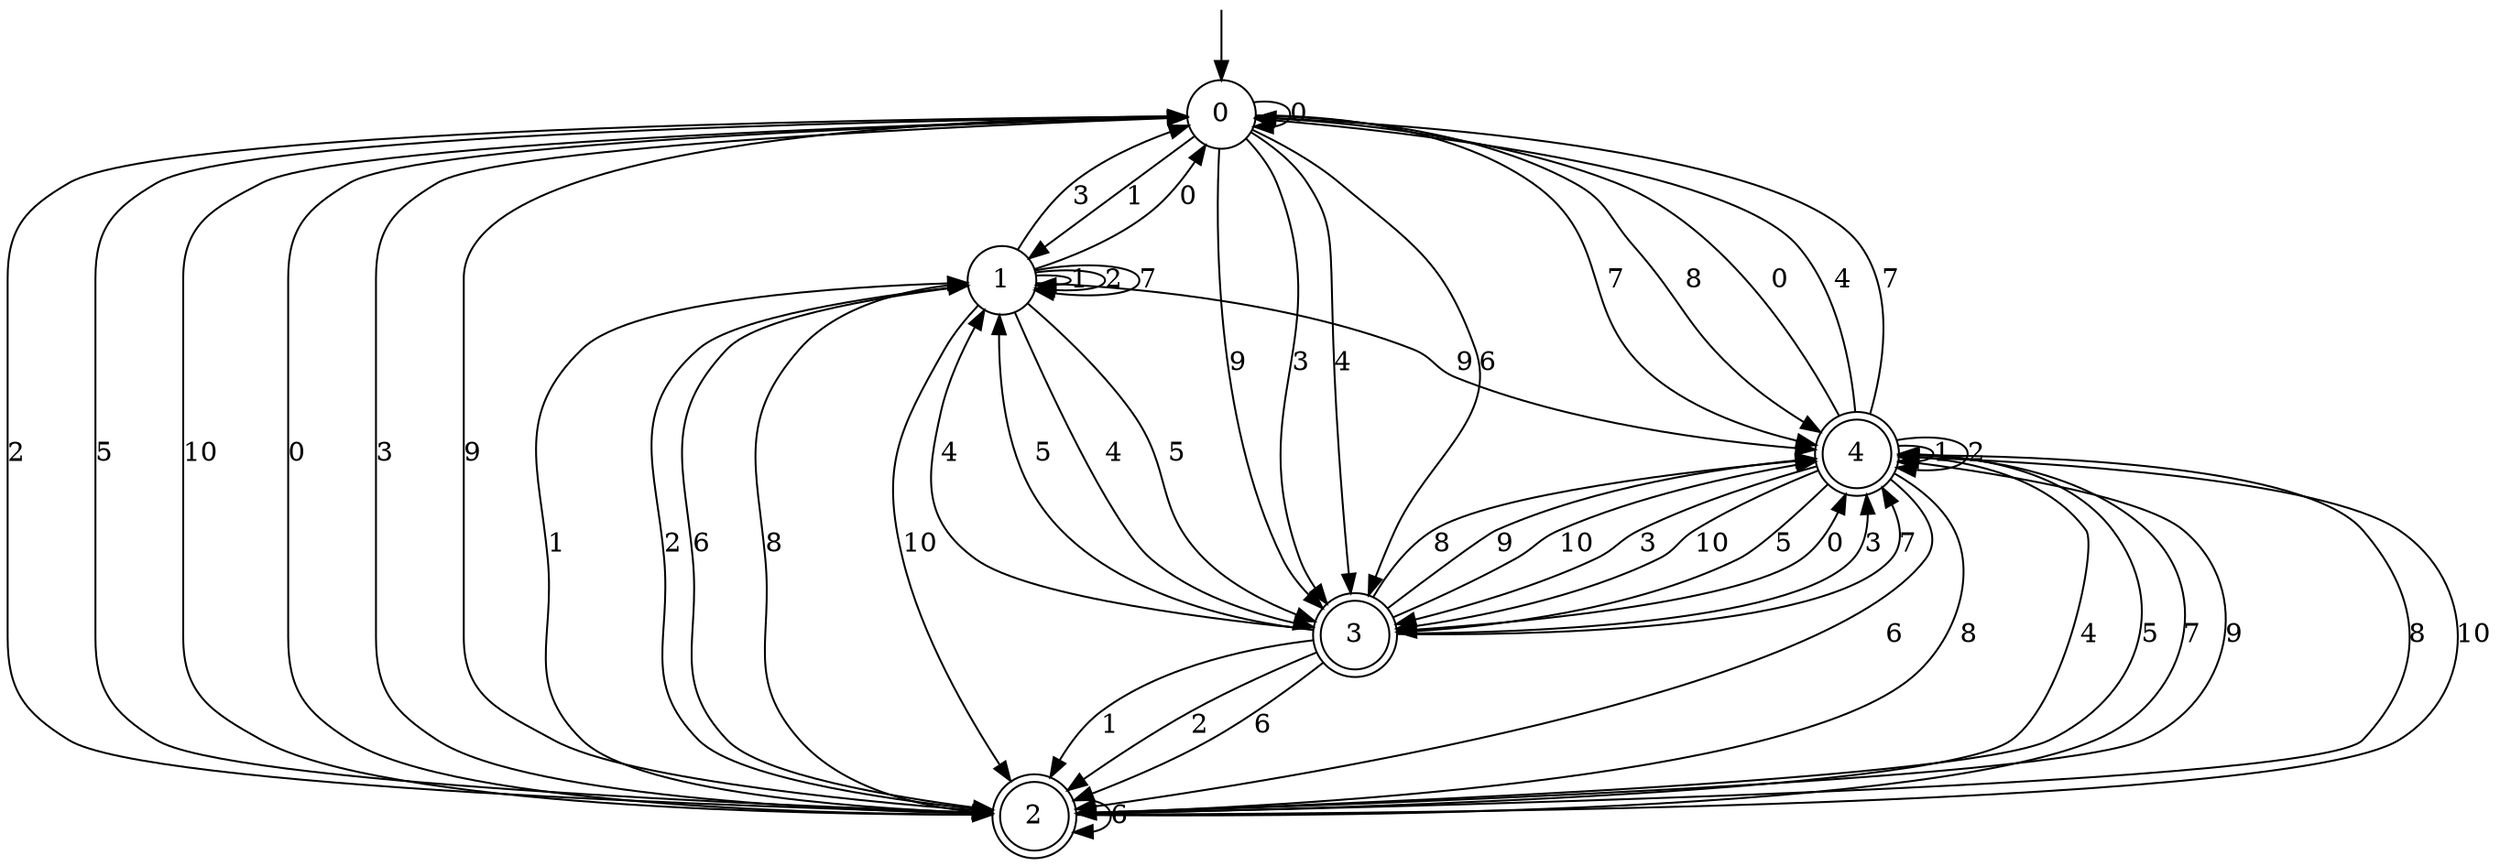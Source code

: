 digraph g {

	s0 [shape="circle" label="0"];
	s1 [shape="circle" label="1"];
	s2 [shape="doublecircle" label="2"];
	s3 [shape="doublecircle" label="3"];
	s4 [shape="doublecircle" label="4"];
	s0 -> s0 [label="0"];
	s0 -> s1 [label="1"];
	s0 -> s2 [label="2"];
	s0 -> s3 [label="3"];
	s0 -> s3 [label="4"];
	s0 -> s2 [label="5"];
	s0 -> s3 [label="6"];
	s0 -> s4 [label="7"];
	s0 -> s4 [label="8"];
	s0 -> s3 [label="9"];
	s0 -> s2 [label="10"];
	s1 -> s0 [label="0"];
	s1 -> s1 [label="1"];
	s1 -> s1 [label="2"];
	s1 -> s0 [label="3"];
	s1 -> s3 [label="4"];
	s1 -> s3 [label="5"];
	s1 -> s2 [label="6"];
	s1 -> s1 [label="7"];
	s1 -> s2 [label="8"];
	s1 -> s4 [label="9"];
	s1 -> s2 [label="10"];
	s2 -> s0 [label="0"];
	s2 -> s1 [label="1"];
	s2 -> s1 [label="2"];
	s2 -> s0 [label="3"];
	s2 -> s4 [label="4"];
	s2 -> s4 [label="5"];
	s2 -> s2 [label="6"];
	s2 -> s4 [label="7"];
	s2 -> s4 [label="8"];
	s2 -> s0 [label="9"];
	s2 -> s4 [label="10"];
	s3 -> s4 [label="0"];
	s3 -> s2 [label="1"];
	s3 -> s2 [label="2"];
	s3 -> s4 [label="3"];
	s3 -> s1 [label="4"];
	s3 -> s1 [label="5"];
	s3 -> s2 [label="6"];
	s3 -> s4 [label="7"];
	s3 -> s4 [label="8"];
	s3 -> s4 [label="9"];
	s3 -> s4 [label="10"];
	s4 -> s0 [label="0"];
	s4 -> s4 [label="1"];
	s4 -> s4 [label="2"];
	s4 -> s3 [label="3"];
	s4 -> s0 [label="4"];
	s4 -> s3 [label="5"];
	s4 -> s2 [label="6"];
	s4 -> s0 [label="7"];
	s4 -> s2 [label="8"];
	s4 -> s2 [label="9"];
	s4 -> s3 [label="10"];

__start0 [label="" shape="none" width="0" height="0"];
__start0 -> s0;

}
